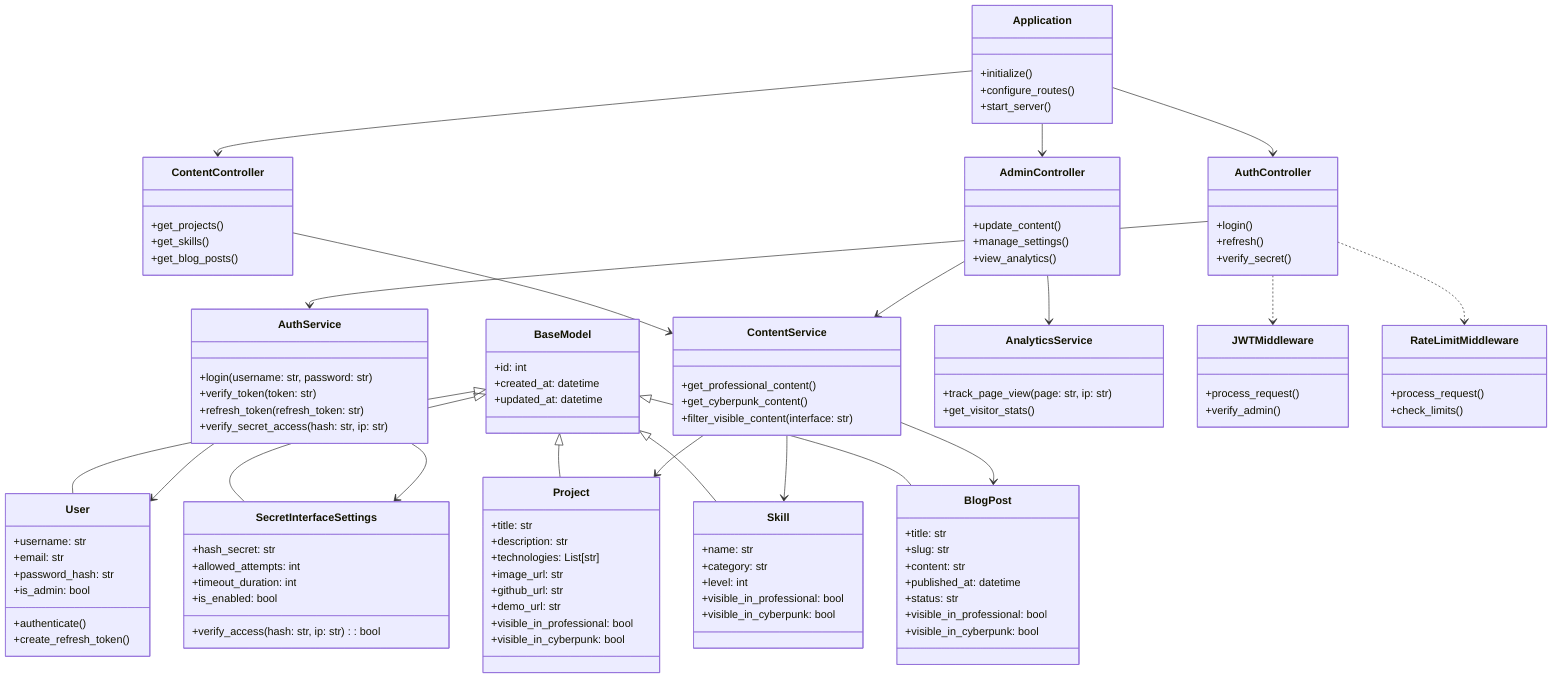 classDiagram
    %% Structure principale Backend
    class Application {
        +initialize()
        +configure_routes()
        +start_server()
    }

    %% Modèles de données (tables)
    class BaseModel {
        +id: int
        +created_at: datetime
        +updated_at: datetime
    }

    class User {
        +username: str
        +email: str
        +password_hash: str
        +is_admin: bool
        +authenticate()
        +create_refresh_token()
    }

    class Project {
        +title: str
        +description: str
        +technologies: List[str]
        +image_url: str
        +github_url: str
        +demo_url: str
        +visible_in_professional: bool
        +visible_in_cyberpunk: bool
    }

    class Skill {
        +name: str
        +category: str
        +level: int
        +visible_in_professional: bool
        +visible_in_cyberpunk: bool
    }

    class BlogPost {
        +title: str
        +slug: str
        +content: str
        +published_at: datetime
        +status: str
        +visible_in_professional: bool
        +visible_in_cyberpunk: bool
    }

    class SecretInterfaceSettings {
        +hash_secret: str
        +allowed_attempts: int
        +timeout_duration: int
        +is_enabled: bool
        +verify_access(hash: str, ip: str): bool
    }

    %% Services métier
    class AuthService {
        +login(username: str, password: str)
        +verify_token(token: str)
        +refresh_token(refresh_token: str)
        +verify_secret_access(hash: str, ip: str)
    }

    class ContentService {
        +get_professional_content()
        +get_cyberpunk_content()
        +filter_visible_content(interface: str)
    }

    class AnalyticsService {
        +track_page_view(page: str, ip: str)
        +get_visitor_stats()
    }

    %% Controllers API
    class AuthController {
        +login()
        +refresh()
        +verify_secret()
    }

    class ContentController {
        +get_projects()
        +get_skills()
        +get_blog_posts()
    }

    class AdminController {
        +update_content()
        +manage_settings()
        +view_analytics()
    }

    %% Middlewares
    class JWTMiddleware {
        +process_request()
        +verify_admin()
    }

    class RateLimitMiddleware {
        +process_request()
        +check_limits()
    }

    %% Relations
    BaseModel <|-- User
    BaseModel <|-- Project
    BaseModel <|-- Skill
    BaseModel <|-- BlogPost
    BaseModel <|-- SecretInterfaceSettings

    Application --> AuthController
    Application --> ContentController
    Application --> AdminController

    AuthController --> AuthService
    ContentController --> ContentService
    AdminController --> ContentService
    AdminController --> AnalyticsService

    AuthService --> User
    AuthService --> SecretInterfaceSettings
    ContentService --> Project
    ContentService --> Skill
    ContentService --> BlogPost

    AuthController ..> JWTMiddleware
    AuthController ..> RateLimitMiddleware